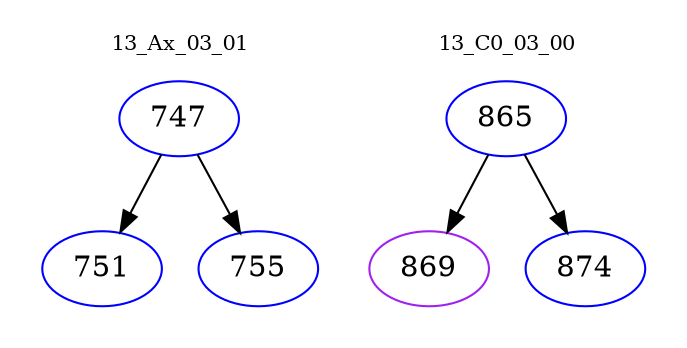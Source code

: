 digraph{
subgraph cluster_0 {
color = white
label = "13_Ax_03_01";
fontsize=10;
T0_747 [label="747", color="blue"]
T0_747 -> T0_751 [color="black"]
T0_751 [label="751", color="blue"]
T0_747 -> T0_755 [color="black"]
T0_755 [label="755", color="blue"]
}
subgraph cluster_1 {
color = white
label = "13_C0_03_00";
fontsize=10;
T1_865 [label="865", color="blue"]
T1_865 -> T1_869 [color="black"]
T1_869 [label="869", color="purple"]
T1_865 -> T1_874 [color="black"]
T1_874 [label="874", color="blue"]
}
}
